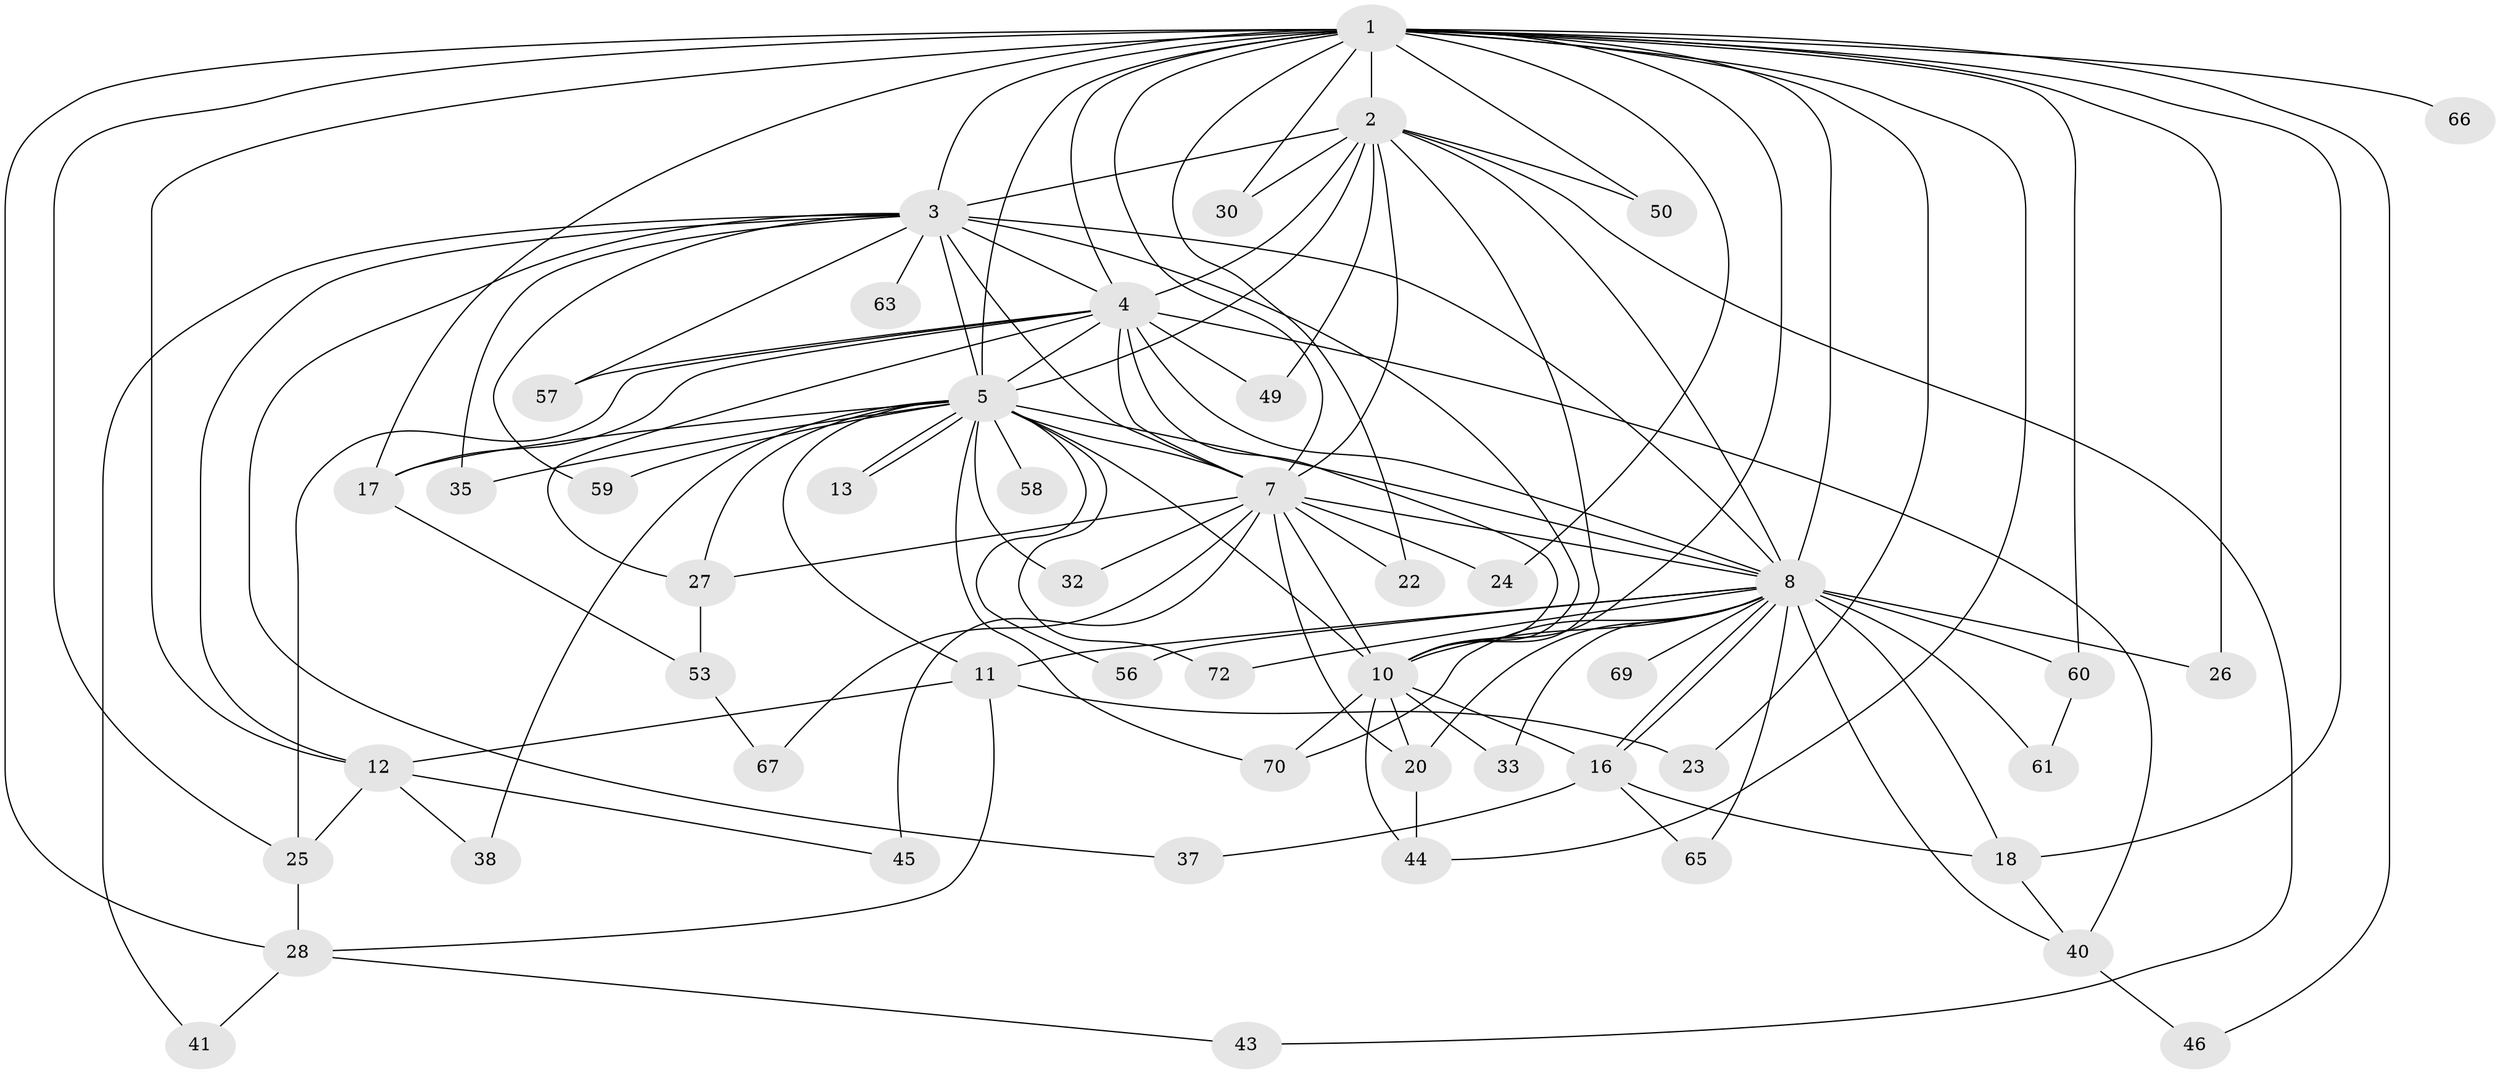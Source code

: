 // Generated by graph-tools (version 1.1) at 2025/23/03/03/25 07:23:37]
// undirected, 50 vertices, 119 edges
graph export_dot {
graph [start="1"]
  node [color=gray90,style=filled];
  1 [super="+9"];
  2 [super="+42"];
  3 [super="+14"];
  4 [super="+31"];
  5 [super="+6"];
  7 [super="+19"];
  8 [super="+39"];
  10 [super="+34"];
  11 [super="+51"];
  12 [super="+15"];
  13;
  16 [super="+54"];
  17 [super="+21"];
  18 [super="+29"];
  20 [super="+48"];
  22;
  23;
  24;
  25 [super="+68"];
  26 [super="+47"];
  27 [super="+52"];
  28 [super="+36"];
  30;
  32;
  33;
  35;
  37;
  38;
  40 [super="+55"];
  41;
  43;
  44 [super="+64"];
  45;
  46;
  49;
  50;
  53;
  56;
  57;
  58 [super="+62"];
  59;
  60;
  61;
  63;
  65;
  66;
  67;
  69;
  70 [super="+71"];
  72;
  1 -- 2 [weight=3];
  1 -- 3 [weight=2];
  1 -- 4 [weight=2];
  1 -- 5 [weight=4];
  1 -- 7 [weight=3];
  1 -- 8 [weight=3];
  1 -- 10 [weight=2];
  1 -- 12;
  1 -- 17;
  1 -- 23 [weight=2];
  1 -- 25;
  1 -- 26 [weight=2];
  1 -- 30;
  1 -- 50;
  1 -- 66;
  1 -- 22;
  1 -- 24;
  1 -- 46;
  1 -- 60;
  1 -- 18;
  1 -- 44;
  1 -- 28;
  2 -- 3;
  2 -- 4;
  2 -- 5 [weight=2];
  2 -- 7;
  2 -- 8;
  2 -- 10;
  2 -- 30;
  2 -- 43;
  2 -- 49;
  2 -- 50;
  3 -- 4;
  3 -- 5 [weight=3];
  3 -- 7;
  3 -- 8;
  3 -- 10 [weight=2];
  3 -- 12;
  3 -- 35;
  3 -- 37;
  3 -- 41;
  3 -- 57;
  3 -- 59;
  3 -- 63 [weight=2];
  4 -- 5 [weight=2];
  4 -- 7;
  4 -- 8;
  4 -- 10;
  4 -- 27;
  4 -- 49;
  4 -- 17;
  4 -- 40;
  4 -- 25;
  4 -- 57;
  5 -- 7 [weight=2];
  5 -- 8 [weight=2];
  5 -- 10 [weight=2];
  5 -- 13;
  5 -- 13;
  5 -- 32;
  5 -- 35;
  5 -- 56;
  5 -- 58 [weight=3];
  5 -- 59;
  5 -- 72;
  5 -- 70;
  5 -- 11;
  5 -- 17 [weight=2];
  5 -- 38;
  5 -- 27;
  7 -- 8;
  7 -- 10;
  7 -- 22;
  7 -- 24;
  7 -- 27;
  7 -- 67;
  7 -- 32;
  7 -- 45;
  7 -- 20;
  8 -- 10;
  8 -- 11;
  8 -- 16;
  8 -- 16;
  8 -- 18;
  8 -- 20;
  8 -- 33;
  8 -- 40;
  8 -- 56;
  8 -- 60;
  8 -- 61;
  8 -- 69 [weight=2];
  8 -- 72;
  8 -- 65;
  8 -- 26;
  8 -- 70;
  10 -- 20;
  10 -- 33;
  10 -- 44;
  10 -- 70;
  10 -- 16;
  11 -- 28;
  11 -- 23;
  11 -- 12;
  12 -- 38;
  12 -- 25;
  12 -- 45;
  16 -- 18;
  16 -- 37;
  16 -- 65;
  17 -- 53;
  18 -- 40;
  20 -- 44;
  25 -- 28;
  27 -- 53;
  28 -- 43;
  28 -- 41;
  40 -- 46;
  53 -- 67;
  60 -- 61;
}
